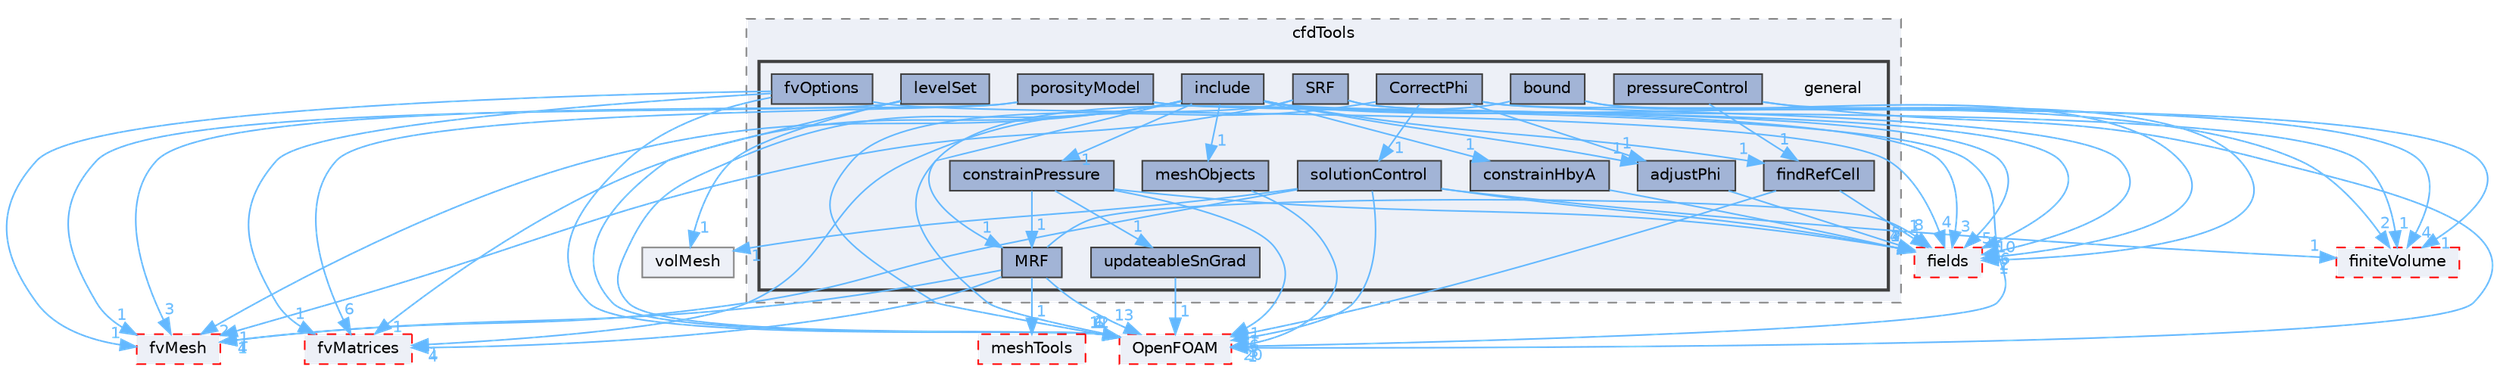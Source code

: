 digraph "src/finiteVolume/cfdTools/general"
{
 // LATEX_PDF_SIZE
  bgcolor="transparent";
  edge [fontname=Helvetica,fontsize=10,labelfontname=Helvetica,labelfontsize=10];
  node [fontname=Helvetica,fontsize=10,shape=box,height=0.2,width=0.4];
  compound=true
  subgraph clusterdir_cc121c37a2300e902425728df0054672 {
    graph [ bgcolor="#edf0f7", pencolor="grey50", label="cfdTools", fontname=Helvetica,fontsize=10 style="filled,dashed", URL="dir_cc121c37a2300e902425728df0054672.html",tooltip=""]
  subgraph clusterdir_c5259e3096ae0265e0b8b287024f0a94 {
    graph [ bgcolor="#edf0f7", pencolor="grey25", label="", fontname=Helvetica,fontsize=10 style="filled,bold", URL="dir_c5259e3096ae0265e0b8b287024f0a94.html",tooltip=""]
    dir_c5259e3096ae0265e0b8b287024f0a94 [shape=plaintext, label="general"];
  dir_b649eb2a14c57dc8823306833936b196 [label="adjustPhi", fillcolor="#a2b4d6", color="grey25", style="filled", URL="dir_b649eb2a14c57dc8823306833936b196.html",tooltip=""];
  dir_4a7273c9c965c9f66ec9d283e8c390ec [label="bound", fillcolor="#a2b4d6", color="grey25", style="filled", URL="dir_4a7273c9c965c9f66ec9d283e8c390ec.html",tooltip=""];
  dir_8f40da8903634e4efe0154a6e78f1ebf [label="constrainHbyA", fillcolor="#a2b4d6", color="grey25", style="filled", URL="dir_8f40da8903634e4efe0154a6e78f1ebf.html",tooltip=""];
  dir_35d88044bf2a37279b96fc866cac2b65 [label="constrainPressure", fillcolor="#a2b4d6", color="grey25", style="filled", URL="dir_35d88044bf2a37279b96fc866cac2b65.html",tooltip=""];
  dir_6f4bfd6e4989f6e5a90dd2f053d4804b [label="CorrectPhi", fillcolor="#a2b4d6", color="grey25", style="filled", URL="dir_6f4bfd6e4989f6e5a90dd2f053d4804b.html",tooltip=""];
  dir_d24eedb9787c0ff52a4911e62c86e5d9 [label="findRefCell", fillcolor="#a2b4d6", color="grey25", style="filled", URL="dir_d24eedb9787c0ff52a4911e62c86e5d9.html",tooltip=""];
  dir_504e283a967006a562fd67935425170d [label="fvOptions", fillcolor="#a2b4d6", color="grey25", style="filled", URL="dir_504e283a967006a562fd67935425170d.html",tooltip=""];
  dir_9575698abc4fe4969f62a525fb1da5bf [label="include", fillcolor="#a2b4d6", color="grey25", style="filled", URL="dir_9575698abc4fe4969f62a525fb1da5bf.html",tooltip=""];
  dir_057e4865767d08d37202aa1080d029d3 [label="levelSet", fillcolor="#a2b4d6", color="grey25", style="filled", URL="dir_057e4865767d08d37202aa1080d029d3.html",tooltip=""];
  dir_2298633da107559d3af2ca6e734397cc [label="meshObjects", fillcolor="#a2b4d6", color="grey25", style="filled", URL="dir_2298633da107559d3af2ca6e734397cc.html",tooltip=""];
  dir_7243b91d400958ed995c5f462ce86dc2 [label="MRF", fillcolor="#a2b4d6", color="grey25", style="filled", URL="dir_7243b91d400958ed995c5f462ce86dc2.html",tooltip=""];
  dir_7f71c2789b87b2ecdc8be24284257b05 [label="porosityModel", fillcolor="#a2b4d6", color="grey25", style="filled", URL="dir_7f71c2789b87b2ecdc8be24284257b05.html",tooltip=""];
  dir_469ab2872a0ce9d7cdb513fb5b313c64 [label="pressureControl", fillcolor="#a2b4d6", color="grey25", style="filled", URL="dir_469ab2872a0ce9d7cdb513fb5b313c64.html",tooltip=""];
  dir_e111b7571eb84571841d37972aec8430 [label="solutionControl", fillcolor="#a2b4d6", color="grey25", style="filled", URL="dir_e111b7571eb84571841d37972aec8430.html",tooltip=""];
  dir_64d089819bb46d4ae7248726dbfc6926 [label="SRF", fillcolor="#a2b4d6", color="grey25", style="filled", URL="dir_64d089819bb46d4ae7248726dbfc6926.html",tooltip=""];
  dir_88beb68519157bb9c28daa51f0a9ad18 [label="updateableSnGrad", fillcolor="#a2b4d6", color="grey25", style="filled", URL="dir_88beb68519157bb9c28daa51f0a9ad18.html",tooltip=""];
  }
  }
  dir_25ab4a83a983f7bb7a38b7f63bb141b7 [label="fields", fillcolor="#edf0f7", color="red", style="filled,dashed", URL="dir_25ab4a83a983f7bb7a38b7f63bb141b7.html",tooltip=""];
  dir_2ea871e4defbdbd60808750cae643c63 [label="finiteVolume", fillcolor="#edf0f7", color="red", style="filled,dashed", URL="dir_2ea871e4defbdbd60808750cae643c63.html",tooltip=""];
  dir_5d57e3901430bcc99a7ddac11a899224 [label="fvMatrices", fillcolor="#edf0f7", color="red", style="filled,dashed", URL="dir_5d57e3901430bcc99a7ddac11a899224.html",tooltip=""];
  dir_c382fa095c9c33d8673c0dd60aaef275 [label="fvMesh", fillcolor="#edf0f7", color="red", style="filled,dashed", URL="dir_c382fa095c9c33d8673c0dd60aaef275.html",tooltip=""];
  dir_c5473ff19b20e6ec4dfe5c310b3778a8 [label="OpenFOAM", fillcolor="#edf0f7", color="red", style="filled,dashed", URL="dir_c5473ff19b20e6ec4dfe5c310b3778a8.html",tooltip=""];
  dir_1a4209badf8dc5d7c181708103efea60 [label="volMesh", fillcolor="#edf0f7", color="grey50", style="filled", URL="dir_1a4209badf8dc5d7c181708103efea60.html",tooltip=""];
  dir_ae30ad0bef50cf391b24c614251bb9fd [label="meshTools", fillcolor="#edf0f7", color="red", style="filled,dashed", URL="dir_ae30ad0bef50cf391b24c614251bb9fd.html",tooltip=""];
  dir_b649eb2a14c57dc8823306833936b196->dir_25ab4a83a983f7bb7a38b7f63bb141b7 [headlabel="5", labeldistance=1.5 headhref="dir_000072_001332.html" href="dir_000072_001332.html" color="steelblue1" fontcolor="steelblue1"];
  dir_4a7273c9c965c9f66ec9d283e8c390ec->dir_25ab4a83a983f7bb7a38b7f63bb141b7 [headlabel="2", labeldistance=1.5 headhref="dir_000319_001332.html" href="dir_000319_001332.html" color="steelblue1" fontcolor="steelblue1"];
  dir_4a7273c9c965c9f66ec9d283e8c390ec->dir_2ea871e4defbdbd60808750cae643c63 [headlabel="1", labeldistance=1.5 headhref="dir_000319_001388.html" href="dir_000319_001388.html" color="steelblue1" fontcolor="steelblue1"];
  dir_4a7273c9c965c9f66ec9d283e8c390ec->dir_c5473ff19b20e6ec4dfe5c310b3778a8 [headlabel="1", labeldistance=1.5 headhref="dir_000319_002695.html" href="dir_000319_002695.html" color="steelblue1" fontcolor="steelblue1"];
  dir_8f40da8903634e4efe0154a6e78f1ebf->dir_25ab4a83a983f7bb7a38b7f63bb141b7 [headlabel="3", labeldistance=1.5 headhref="dir_000648_001332.html" href="dir_000648_001332.html" color="steelblue1" fontcolor="steelblue1"];
  dir_35d88044bf2a37279b96fc866cac2b65->dir_25ab4a83a983f7bb7a38b7f63bb141b7 [headlabel="4", labeldistance=1.5 headhref="dir_000649_001332.html" href="dir_000649_001332.html" color="steelblue1" fontcolor="steelblue1"];
  dir_35d88044bf2a37279b96fc866cac2b65->dir_7243b91d400958ed995c5f462ce86dc2 [headlabel="1", labeldistance=1.5 headhref="dir_000649_002462.html" href="dir_000649_002462.html" color="steelblue1" fontcolor="steelblue1"];
  dir_35d88044bf2a37279b96fc866cac2b65->dir_88beb68519157bb9c28daa51f0a9ad18 [headlabel="1", labeldistance=1.5 headhref="dir_000649_004231.html" href="dir_000649_004231.html" color="steelblue1" fontcolor="steelblue1"];
  dir_35d88044bf2a37279b96fc866cac2b65->dir_c5473ff19b20e6ec4dfe5c310b3778a8 [headlabel="1", labeldistance=1.5 headhref="dir_000649_002695.html" href="dir_000649_002695.html" color="steelblue1" fontcolor="steelblue1"];
  dir_6f4bfd6e4989f6e5a90dd2f053d4804b->dir_25ab4a83a983f7bb7a38b7f63bb141b7 [headlabel="6", labeldistance=1.5 headhref="dir_000695_001332.html" href="dir_000695_001332.html" color="steelblue1" fontcolor="steelblue1"];
  dir_6f4bfd6e4989f6e5a90dd2f053d4804b->dir_2ea871e4defbdbd60808750cae643c63 [headlabel="4", labeldistance=1.5 headhref="dir_000695_001388.html" href="dir_000695_001388.html" color="steelblue1" fontcolor="steelblue1"];
  dir_6f4bfd6e4989f6e5a90dd2f053d4804b->dir_5d57e3901430bcc99a7ddac11a899224 [headlabel="1", labeldistance=1.5 headhref="dir_000695_001542.html" href="dir_000695_001542.html" color="steelblue1" fontcolor="steelblue1"];
  dir_6f4bfd6e4989f6e5a90dd2f053d4804b->dir_b649eb2a14c57dc8823306833936b196 [headlabel="1", labeldistance=1.5 headhref="dir_000695_000072.html" href="dir_000695_000072.html" color="steelblue1" fontcolor="steelblue1"];
  dir_6f4bfd6e4989f6e5a90dd2f053d4804b->dir_e111b7571eb84571841d37972aec8430 [headlabel="1", labeldistance=1.5 headhref="dir_000695_003647.html" href="dir_000695_003647.html" color="steelblue1" fontcolor="steelblue1"];
  dir_d24eedb9787c0ff52a4911e62c86e5d9->dir_25ab4a83a983f7bb7a38b7f63bb141b7 [headlabel="1", labeldistance=1.5 headhref="dir_001382_001332.html" href="dir_001382_001332.html" color="steelblue1" fontcolor="steelblue1"];
  dir_d24eedb9787c0ff52a4911e62c86e5d9->dir_c5473ff19b20e6ec4dfe5c310b3778a8 [headlabel="1", labeldistance=1.5 headhref="dir_001382_002695.html" href="dir_001382_002695.html" color="steelblue1" fontcolor="steelblue1"];
  dir_504e283a967006a562fd67935425170d->dir_25ab4a83a983f7bb7a38b7f63bb141b7 [headlabel="4", labeldistance=1.5 headhref="dir_001558_001332.html" href="dir_001558_001332.html" color="steelblue1" fontcolor="steelblue1"];
  dir_504e283a967006a562fd67935425170d->dir_5d57e3901430bcc99a7ddac11a899224 [headlabel="1", labeldistance=1.5 headhref="dir_001558_001542.html" href="dir_001558_001542.html" color="steelblue1" fontcolor="steelblue1"];
  dir_504e283a967006a562fd67935425170d->dir_c382fa095c9c33d8673c0dd60aaef275 [headlabel="1", labeldistance=1.5 headhref="dir_001558_001544.html" href="dir_001558_001544.html" color="steelblue1" fontcolor="steelblue1"];
  dir_504e283a967006a562fd67935425170d->dir_c5473ff19b20e6ec4dfe5c310b3778a8 [headlabel="11", labeldistance=1.5 headhref="dir_001558_002695.html" href="dir_001558_002695.html" color="steelblue1" fontcolor="steelblue1"];
  dir_9575698abc4fe4969f62a525fb1da5bf->dir_2298633da107559d3af2ca6e734397cc [headlabel="1", labeldistance=1.5 headhref="dir_001798_002371.html" href="dir_001798_002371.html" color="steelblue1" fontcolor="steelblue1"];
  dir_9575698abc4fe4969f62a525fb1da5bf->dir_25ab4a83a983f7bb7a38b7f63bb141b7 [headlabel="5", labeldistance=1.5 headhref="dir_001798_001332.html" href="dir_001798_001332.html" color="steelblue1" fontcolor="steelblue1"];
  dir_9575698abc4fe4969f62a525fb1da5bf->dir_2ea871e4defbdbd60808750cae643c63 [headlabel="2", labeldistance=1.5 headhref="dir_001798_001388.html" href="dir_001798_001388.html" color="steelblue1" fontcolor="steelblue1"];
  dir_9575698abc4fe4969f62a525fb1da5bf->dir_35d88044bf2a37279b96fc866cac2b65 [headlabel="1", labeldistance=1.5 headhref="dir_001798_000649.html" href="dir_001798_000649.html" color="steelblue1" fontcolor="steelblue1"];
  dir_9575698abc4fe4969f62a525fb1da5bf->dir_5d57e3901430bcc99a7ddac11a899224 [headlabel="1", labeldistance=1.5 headhref="dir_001798_001542.html" href="dir_001798_001542.html" color="steelblue1" fontcolor="steelblue1"];
  dir_9575698abc4fe4969f62a525fb1da5bf->dir_7243b91d400958ed995c5f462ce86dc2 [headlabel="1", labeldistance=1.5 headhref="dir_001798_002462.html" href="dir_001798_002462.html" color="steelblue1" fontcolor="steelblue1"];
  dir_9575698abc4fe4969f62a525fb1da5bf->dir_8f40da8903634e4efe0154a6e78f1ebf [headlabel="1", labeldistance=1.5 headhref="dir_001798_000648.html" href="dir_001798_000648.html" color="steelblue1" fontcolor="steelblue1"];
  dir_9575698abc4fe4969f62a525fb1da5bf->dir_b649eb2a14c57dc8823306833936b196 [headlabel="1", labeldistance=1.5 headhref="dir_001798_000072.html" href="dir_001798_000072.html" color="steelblue1" fontcolor="steelblue1"];
  dir_9575698abc4fe4969f62a525fb1da5bf->dir_c382fa095c9c33d8673c0dd60aaef275 [headlabel="2", labeldistance=1.5 headhref="dir_001798_001544.html" href="dir_001798_001544.html" color="steelblue1" fontcolor="steelblue1"];
  dir_9575698abc4fe4969f62a525fb1da5bf->dir_c5473ff19b20e6ec4dfe5c310b3778a8 [headlabel="6", labeldistance=1.5 headhref="dir_001798_002695.html" href="dir_001798_002695.html" color="steelblue1" fontcolor="steelblue1"];
  dir_9575698abc4fe4969f62a525fb1da5bf->dir_d24eedb9787c0ff52a4911e62c86e5d9 [headlabel="1", labeldistance=1.5 headhref="dir_001798_001382.html" href="dir_001798_001382.html" color="steelblue1" fontcolor="steelblue1"];
  dir_057e4865767d08d37202aa1080d029d3->dir_1a4209badf8dc5d7c181708103efea60 [headlabel="1", labeldistance=1.5 headhref="dir_002146_004299.html" href="dir_002146_004299.html" color="steelblue1" fontcolor="steelblue1"];
  dir_057e4865767d08d37202aa1080d029d3->dir_c382fa095c9c33d8673c0dd60aaef275 [headlabel="1", labeldistance=1.5 headhref="dir_002146_001544.html" href="dir_002146_001544.html" color="steelblue1" fontcolor="steelblue1"];
  dir_057e4865767d08d37202aa1080d029d3->dir_c5473ff19b20e6ec4dfe5c310b3778a8 [headlabel="6", labeldistance=1.5 headhref="dir_002146_002695.html" href="dir_002146_002695.html" color="steelblue1" fontcolor="steelblue1"];
  dir_2298633da107559d3af2ca6e734397cc->dir_c5473ff19b20e6ec4dfe5c310b3778a8 [headlabel="3", labeldistance=1.5 headhref="dir_002371_002695.html" href="dir_002371_002695.html" color="steelblue1" fontcolor="steelblue1"];
  dir_7243b91d400958ed995c5f462ce86dc2->dir_25ab4a83a983f7bb7a38b7f63bb141b7 [headlabel="8", labeldistance=1.5 headhref="dir_002462_001332.html" href="dir_002462_001332.html" color="steelblue1" fontcolor="steelblue1"];
  dir_7243b91d400958ed995c5f462ce86dc2->dir_5d57e3901430bcc99a7ddac11a899224 [headlabel="4", labeldistance=1.5 headhref="dir_002462_001542.html" href="dir_002462_001542.html" color="steelblue1" fontcolor="steelblue1"];
  dir_7243b91d400958ed995c5f462ce86dc2->dir_ae30ad0bef50cf391b24c614251bb9fd [headlabel="1", labeldistance=1.5 headhref="dir_002462_002382.html" href="dir_002462_002382.html" color="steelblue1" fontcolor="steelblue1"];
  dir_7243b91d400958ed995c5f462ce86dc2->dir_c382fa095c9c33d8673c0dd60aaef275 [headlabel="4", labeldistance=1.5 headhref="dir_002462_001544.html" href="dir_002462_001544.html" color="steelblue1" fontcolor="steelblue1"];
  dir_7243b91d400958ed995c5f462ce86dc2->dir_c5473ff19b20e6ec4dfe5c310b3778a8 [headlabel="13", labeldistance=1.5 headhref="dir_002462_002695.html" href="dir_002462_002695.html" color="steelblue1" fontcolor="steelblue1"];
  dir_7f71c2789b87b2ecdc8be24284257b05->dir_5d57e3901430bcc99a7ddac11a899224 [headlabel="6", labeldistance=1.5 headhref="dir_003005_001542.html" href="dir_003005_001542.html" color="steelblue1" fontcolor="steelblue1"];
  dir_7f71c2789b87b2ecdc8be24284257b05->dir_c5473ff19b20e6ec4dfe5c310b3778a8 [headlabel="20", labeldistance=1.5 headhref="dir_003005_002695.html" href="dir_003005_002695.html" color="steelblue1" fontcolor="steelblue1"];
  dir_7f71c2789b87b2ecdc8be24284257b05->dir_c382fa095c9c33d8673c0dd60aaef275 [headlabel="3", labeldistance=1.5 headhref="dir_003005_001544.html" href="dir_003005_001544.html" color="steelblue1" fontcolor="steelblue1"];
  dir_7f71c2789b87b2ecdc8be24284257b05->dir_25ab4a83a983f7bb7a38b7f63bb141b7 [headlabel="3", labeldistance=1.5 headhref="dir_003005_001332.html" href="dir_003005_001332.html" color="steelblue1" fontcolor="steelblue1"];
  dir_469ab2872a0ce9d7cdb513fb5b313c64->dir_25ab4a83a983f7bb7a38b7f63bb141b7 [headlabel="1", labeldistance=1.5 headhref="dir_003044_001332.html" href="dir_003044_001332.html" color="steelblue1" fontcolor="steelblue1"];
  dir_469ab2872a0ce9d7cdb513fb5b313c64->dir_c5473ff19b20e6ec4dfe5c310b3778a8 [headlabel="1", labeldistance=1.5 headhref="dir_003044_002695.html" href="dir_003044_002695.html" color="steelblue1" fontcolor="steelblue1"];
  dir_469ab2872a0ce9d7cdb513fb5b313c64->dir_d24eedb9787c0ff52a4911e62c86e5d9 [headlabel="1", labeldistance=1.5 headhref="dir_003044_001382.html" href="dir_003044_001382.html" color="steelblue1" fontcolor="steelblue1"];
  dir_e111b7571eb84571841d37972aec8430->dir_2ea871e4defbdbd60808750cae643c63 [headlabel="1", labeldistance=1.5 headhref="dir_003647_001388.html" href="dir_003647_001388.html" color="steelblue1" fontcolor="steelblue1"];
  dir_e111b7571eb84571841d37972aec8430->dir_c5473ff19b20e6ec4dfe5c310b3778a8 [headlabel="6", labeldistance=1.5 headhref="dir_003647_002695.html" href="dir_003647_002695.html" color="steelblue1" fontcolor="steelblue1"];
  dir_e111b7571eb84571841d37972aec8430->dir_c382fa095c9c33d8673c0dd60aaef275 [headlabel="1", labeldistance=1.5 headhref="dir_003647_001544.html" href="dir_003647_001544.html" color="steelblue1" fontcolor="steelblue1"];
  dir_e111b7571eb84571841d37972aec8430->dir_1a4209badf8dc5d7c181708103efea60 [headlabel="1", labeldistance=1.5 headhref="dir_003647_004299.html" href="dir_003647_004299.html" color="steelblue1" fontcolor="steelblue1"];
  dir_e111b7571eb84571841d37972aec8430->dir_25ab4a83a983f7bb7a38b7f63bb141b7 [headlabel="1", labeldistance=1.5 headhref="dir_003647_001332.html" href="dir_003647_001332.html" color="steelblue1" fontcolor="steelblue1"];
  dir_64d089819bb46d4ae7248726dbfc6926->dir_c5473ff19b20e6ec4dfe5c310b3778a8 [headlabel="12", labeldistance=1.5 headhref="dir_003730_002695.html" href="dir_003730_002695.html" color="steelblue1" fontcolor="steelblue1"];
  dir_64d089819bb46d4ae7248726dbfc6926->dir_25ab4a83a983f7bb7a38b7f63bb141b7 [headlabel="10", labeldistance=1.5 headhref="dir_003730_001332.html" href="dir_003730_001332.html" color="steelblue1" fontcolor="steelblue1"];
  dir_64d089819bb46d4ae7248726dbfc6926->dir_2ea871e4defbdbd60808750cae643c63 [headlabel="1", labeldistance=1.5 headhref="dir_003730_001388.html" href="dir_003730_001388.html" color="steelblue1" fontcolor="steelblue1"];
  dir_64d089819bb46d4ae7248726dbfc6926->dir_c382fa095c9c33d8673c0dd60aaef275 [headlabel="1", labeldistance=1.5 headhref="dir_003730_001544.html" href="dir_003730_001544.html" color="steelblue1" fontcolor="steelblue1"];
  dir_88beb68519157bb9c28daa51f0a9ad18->dir_c5473ff19b20e6ec4dfe5c310b3778a8 [headlabel="1", labeldistance=1.5 headhref="dir_004231_002695.html" href="dir_004231_002695.html" color="steelblue1" fontcolor="steelblue1"];
}
